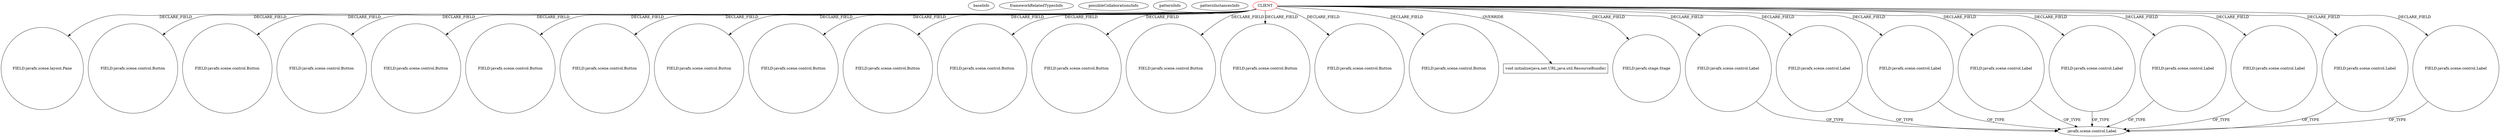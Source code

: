 digraph {
baseInfo[graphId=1137,category="pattern",isAnonymous=false,possibleRelation=false]
frameworkRelatedTypesInfo[]
possibleCollaborationsInfo[]
patternInfo[frequency=2.0,patternRootClient=0]
patternInstancesInfo[0="walker-clint-AIProj3~/walker-clint-AIProj3/AIProj3-master/src/application/GameBoardController.java~GameBoardController~4712",1="RomeoGolf-BC~/RomeoGolf-BC/BC-master/src/romeogolf/bc/MainController.java~MainController~1142"]
69[label="FIELD:javafx.scene.layout.Pane",vertexType="FIELD_DECLARATION",isFrameworkType=false,shape=circle]
0[label="CLIENT",vertexType="ROOT_CLIENT_CLASS_DECLARATION",isFrameworkType=false,color=red]
93[label="FIELD:javafx.scene.control.Button",vertexType="FIELD_DECLARATION",isFrameworkType=false,shape=circle]
12[label="FIELD:javafx.scene.control.Button",vertexType="FIELD_DECLARATION",isFrameworkType=false,shape=circle]
42[label="FIELD:javafx.scene.control.Button",vertexType="FIELD_DECLARATION",isFrameworkType=false,shape=circle]
117[label="FIELD:javafx.scene.control.Button",vertexType="FIELD_DECLARATION",isFrameworkType=false,shape=circle]
77[label="FIELD:javafx.scene.control.Button",vertexType="FIELD_DECLARATION",isFrameworkType=false,shape=circle]
97[label="FIELD:javafx.scene.control.Button",vertexType="FIELD_DECLARATION",isFrameworkType=false,shape=circle]
28[label="FIELD:javafx.scene.control.Button",vertexType="FIELD_DECLARATION",isFrameworkType=false,shape=circle]
46[label="FIELD:javafx.scene.control.Button",vertexType="FIELD_DECLARATION",isFrameworkType=false,shape=circle]
105[label="FIELD:javafx.scene.control.Button",vertexType="FIELD_DECLARATION",isFrameworkType=false,shape=circle]
2[label="FIELD:javafx.scene.control.Button",vertexType="FIELD_DECLARATION",isFrameworkType=false,shape=circle]
75[label="FIELD:javafx.scene.control.Button",vertexType="FIELD_DECLARATION",isFrameworkType=false,shape=circle]
115[label="FIELD:javafx.scene.control.Button",vertexType="FIELD_DECLARATION",isFrameworkType=false,shape=circle]
103[label="FIELD:javafx.scene.control.Button",vertexType="FIELD_DECLARATION",isFrameworkType=false,shape=circle]
81[label="FIELD:javafx.scene.control.Button",vertexType="FIELD_DECLARATION",isFrameworkType=false,shape=circle]
63[label="FIELD:javafx.scene.control.Button",vertexType="FIELD_DECLARATION",isFrameworkType=false,shape=circle]
119[label="void initialize(java.net.URL,java.util.ResourceBundle)",vertexType="OVERRIDING_METHOD_DECLARATION",isFrameworkType=false,shape=box]
73[label="FIELD:javafx.stage.Stage",vertexType="FIELD_DECLARATION",isFrameworkType=false,shape=circle]
95[label="FIELD:javafx.scene.control.Label",vertexType="FIELD_DECLARATION",isFrameworkType=false,shape=circle]
17[label="javafx.scene.control.Label",vertexType="FRAMEWORK_CLASS_TYPE",isFrameworkType=false]
113[label="FIELD:javafx.scene.control.Label",vertexType="FIELD_DECLARATION",isFrameworkType=false,shape=circle]
83[label="FIELD:javafx.scene.control.Label",vertexType="FIELD_DECLARATION",isFrameworkType=false,shape=circle]
18[label="FIELD:javafx.scene.control.Label",vertexType="FIELD_DECLARATION",isFrameworkType=false,shape=circle]
20[label="FIELD:javafx.scene.control.Label",vertexType="FIELD_DECLARATION",isFrameworkType=false,shape=circle]
48[label="FIELD:javafx.scene.control.Label",vertexType="FIELD_DECLARATION",isFrameworkType=false,shape=circle]
109[label="FIELD:javafx.scene.control.Label",vertexType="FIELD_DECLARATION",isFrameworkType=false,shape=circle]
22[label="FIELD:javafx.scene.control.Label",vertexType="FIELD_DECLARATION",isFrameworkType=false,shape=circle]
55[label="FIELD:javafx.scene.control.Label",vertexType="FIELD_DECLARATION",isFrameworkType=false,shape=circle]
0->83[label="DECLARE_FIELD"]
0->69[label="DECLARE_FIELD"]
0->42[label="DECLARE_FIELD"]
0->73[label="DECLARE_FIELD"]
0->46[label="DECLARE_FIELD"]
55->17[label="OF_TYPE"]
0->22[label="DECLARE_FIELD"]
113->17[label="OF_TYPE"]
0->95[label="DECLARE_FIELD"]
0->12[label="DECLARE_FIELD"]
20->17[label="OF_TYPE"]
0->75[label="DECLARE_FIELD"]
0->119[label="OVERRIDE"]
109->17[label="OF_TYPE"]
0->2[label="DECLARE_FIELD"]
0->48[label="DECLARE_FIELD"]
0->93[label="DECLARE_FIELD"]
95->17[label="OF_TYPE"]
0->20[label="DECLARE_FIELD"]
0->109[label="DECLARE_FIELD"]
0->117[label="DECLARE_FIELD"]
0->28[label="DECLARE_FIELD"]
0->81[label="DECLARE_FIELD"]
18->17[label="OF_TYPE"]
22->17[label="OF_TYPE"]
0->115[label="DECLARE_FIELD"]
0->63[label="DECLARE_FIELD"]
0->55[label="DECLARE_FIELD"]
0->113[label="DECLARE_FIELD"]
0->18[label="DECLARE_FIELD"]
0->103[label="DECLARE_FIELD"]
0->77[label="DECLARE_FIELD"]
48->17[label="OF_TYPE"]
0->105[label="DECLARE_FIELD"]
83->17[label="OF_TYPE"]
0->97[label="DECLARE_FIELD"]
}
